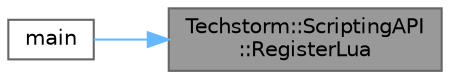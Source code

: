 digraph "Techstorm::ScriptingAPI::RegisterLua"
{
 // LATEX_PDF_SIZE
  bgcolor="transparent";
  edge [fontname=Helvetica,fontsize=10,labelfontname=Helvetica,labelfontsize=10];
  node [fontname=Helvetica,fontsize=10,shape=box,height=0.2,width=0.4];
  rankdir="RL";
  Node1 [id="Node000001",label="Techstorm::ScriptingAPI\l::RegisterLua",height=0.2,width=0.4,color="gray40", fillcolor="grey60", style="filled", fontcolor="black",tooltip="Registers the scripting API for Lua."];
  Node1 -> Node2 [id="edge1_Node000001_Node000002",dir="back",color="steelblue1",style="solid",tooltip=" "];
  Node2 [id="Node000002",label="main",height=0.2,width=0.4,color="grey40", fillcolor="white", style="filled",URL="$dd/d39/application_2main_8cpp.html#a0ddf1224851353fc92bfbff6f499fa97",tooltip=" "];
}
